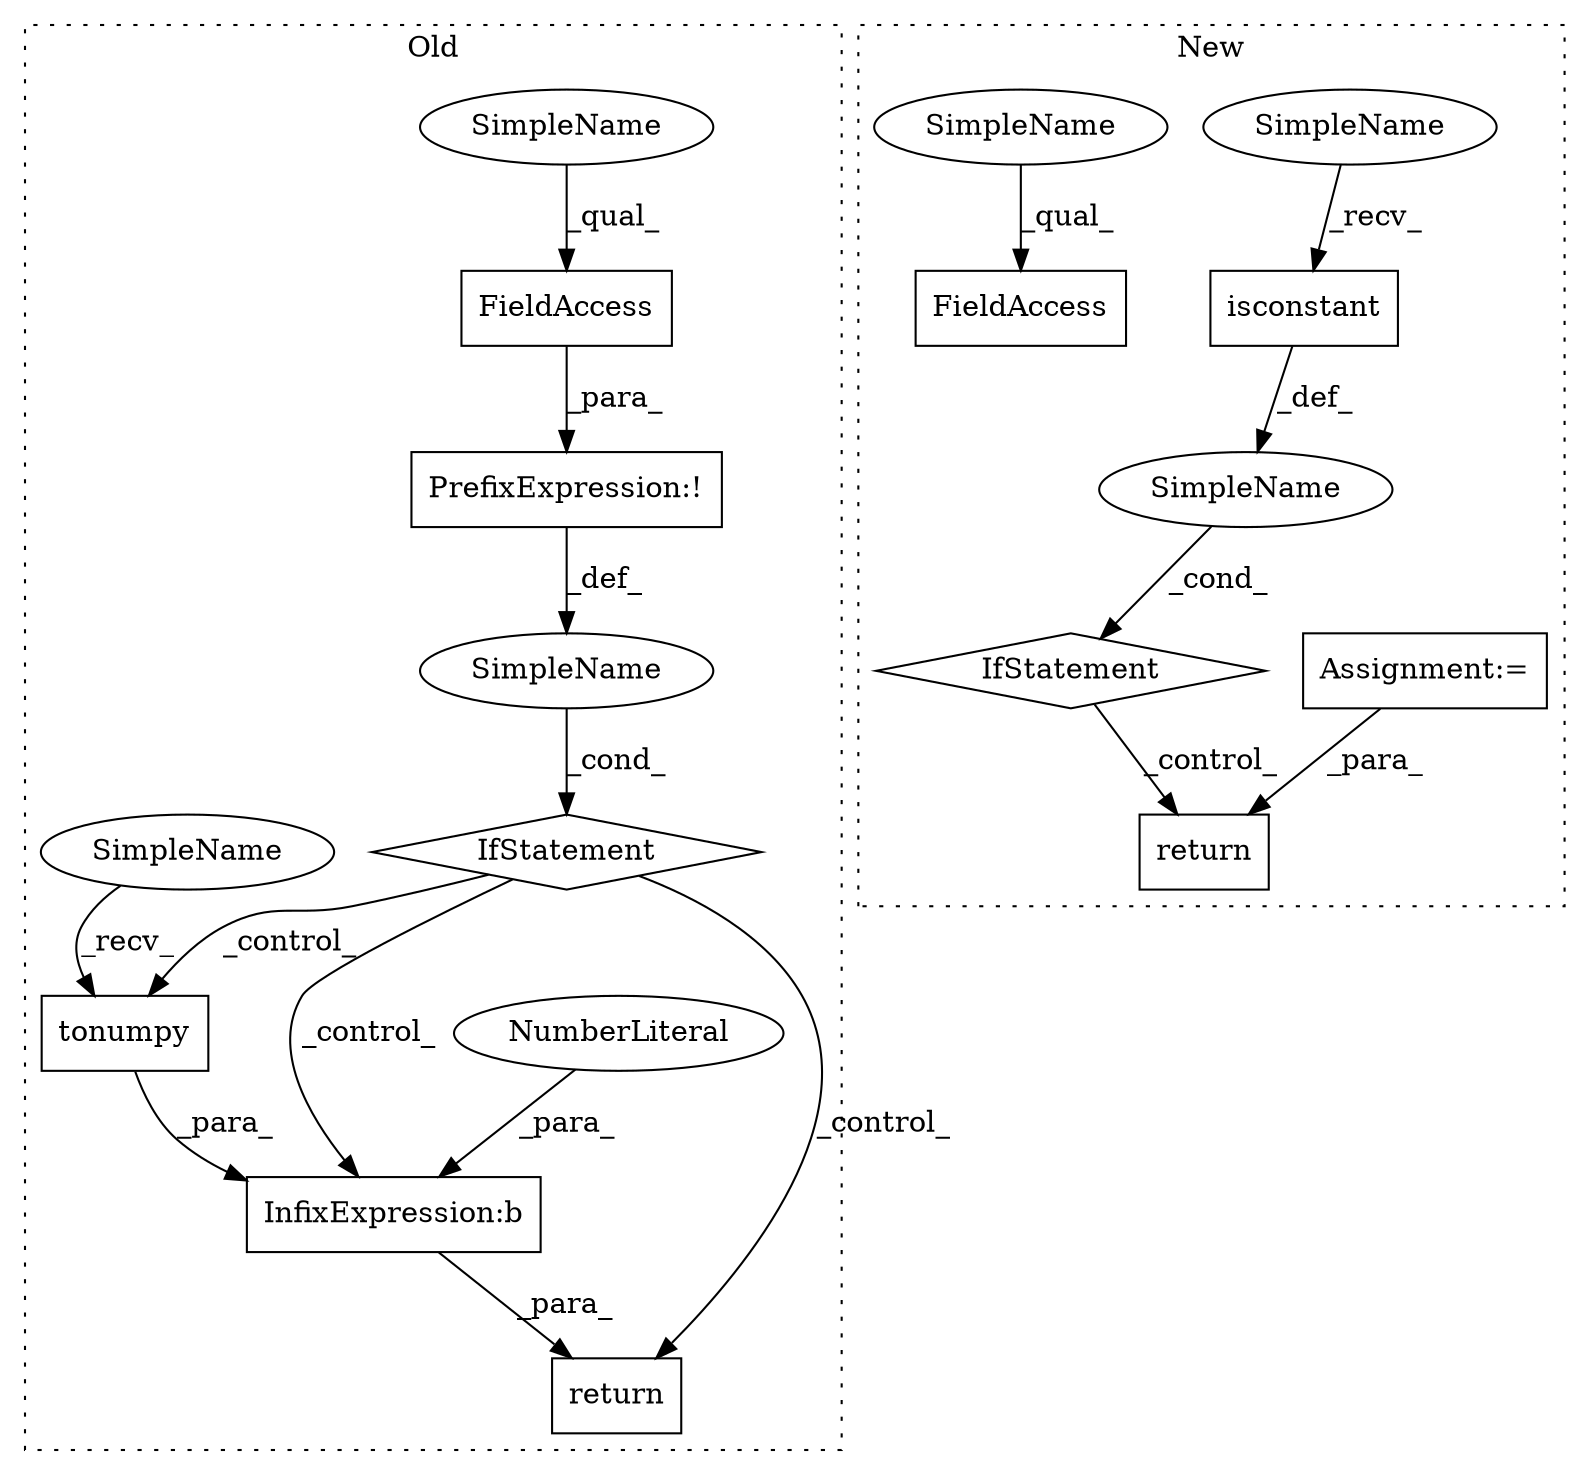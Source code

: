 digraph G {
subgraph cluster0 {
1 [label="IfStatement" a="25" s="443,463" l="4,2" shape="diamond"];
3 [label="PrefixExpression:!" a="38" s="447" l="1" shape="box"];
4 [label="SimpleName" a="42" s="" l="" shape="ellipse"];
5 [label="tonumpy" a="32" s="487" l="9" shape="box"];
6 [label="InfixExpression:b" a="27" s="496" l="3" shape="box"];
7 [label="NumberLiteral" a="34" s="499" l="1" shape="ellipse"];
8 [label="FieldAccess" a="22" s="448" l="15" shape="box"];
13 [label="return" a="41" s="473" l="7" shape="box"];
15 [label="SimpleName" a="42" s="482" l="4" shape="ellipse"];
16 [label="SimpleName" a="42" s="448" l="4" shape="ellipse"];
label = "Old";
style="dotted";
}
subgraph cluster1 {
2 [label="isconstant" a="32" s="470" l="12" shape="box"];
9 [label="IfStatement" a="25" s="461,482" l="4,2" shape="diamond"];
10 [label="SimpleName" a="42" s="" l="" shape="ellipse"];
11 [label="return" a="41" s="492" l="7" shape="box"];
12 [label="Assignment:=" a="7" s="235" l="5" shape="box"];
14 [label="FieldAccess" a="22" s="510" l="10" shape="box"];
17 [label="SimpleName" a="42" s="465" l="4" shape="ellipse"];
18 [label="SimpleName" a="42" s="510" l="4" shape="ellipse"];
label = "New";
style="dotted";
}
1 -> 13 [label="_control_"];
1 -> 5 [label="_control_"];
1 -> 6 [label="_control_"];
2 -> 10 [label="_def_"];
3 -> 4 [label="_def_"];
4 -> 1 [label="_cond_"];
5 -> 6 [label="_para_"];
6 -> 13 [label="_para_"];
7 -> 6 [label="_para_"];
8 -> 3 [label="_para_"];
9 -> 11 [label="_control_"];
10 -> 9 [label="_cond_"];
12 -> 11 [label="_para_"];
15 -> 5 [label="_recv_"];
16 -> 8 [label="_qual_"];
17 -> 2 [label="_recv_"];
18 -> 14 [label="_qual_"];
}